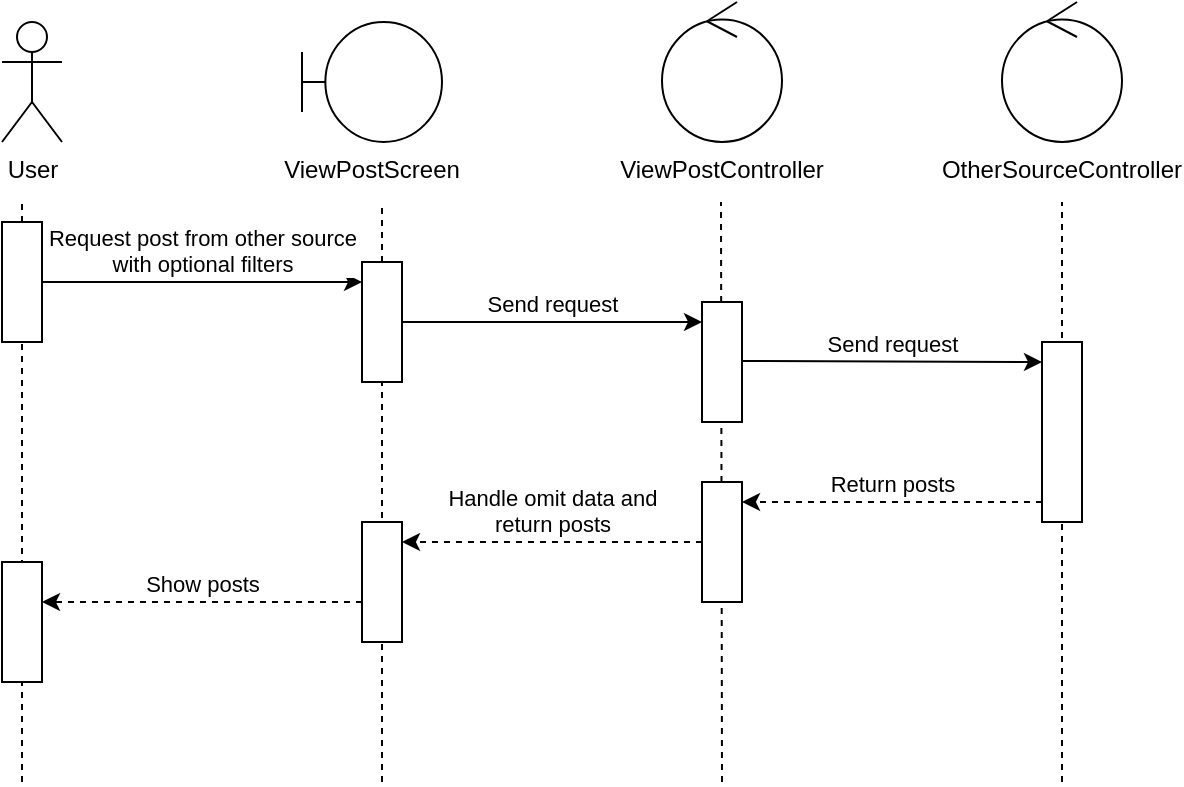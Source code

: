 <mxfile version="26.1.0">
  <diagram name="Page-1" id="xLXufSkw_PqNSZuHNlpv">
    <mxGraphModel dx="1416" dy="1029" grid="1" gridSize="10" guides="1" tooltips="1" connect="1" arrows="1" fold="1" page="1" pageScale="1" pageWidth="850" pageHeight="1100" math="0" shadow="0">
      <root>
        <mxCell id="0" />
        <mxCell id="1" parent="0" />
        <mxCell id="WkK_0bNbR-yOYcVFA5O9-1" value="User" style="shape=umlActor;verticalLabelPosition=bottom;verticalAlign=top;html=1;outlineConnect=0;" vertex="1" parent="1">
          <mxGeometry x="90" y="20" width="30" height="60" as="geometry" />
        </mxCell>
        <mxCell id="WkK_0bNbR-yOYcVFA5O9-2" value="ViewPostScreen" style="shape=umlBoundary;whiteSpace=wrap;html=1;verticalAlign=top;fontSize=12;labelPosition=center;verticalLabelPosition=bottom;align=center;" vertex="1" parent="1">
          <mxGeometry x="240" y="20" width="70" height="60" as="geometry" />
        </mxCell>
        <mxCell id="WkK_0bNbR-yOYcVFA5O9-3" value="ViewPostController" style="ellipse;shape=umlControl;whiteSpace=wrap;html=1;labelPosition=center;verticalLabelPosition=bottom;align=center;verticalAlign=top;" vertex="1" parent="1">
          <mxGeometry x="420" y="10" width="60" height="70" as="geometry" />
        </mxCell>
        <mxCell id="WkK_0bNbR-yOYcVFA5O9-4" value="OtherSourceController" style="ellipse;shape=umlControl;whiteSpace=wrap;html=1;labelPosition=center;verticalLabelPosition=bottom;align=center;verticalAlign=top;" vertex="1" parent="1">
          <mxGeometry x="590" y="10" width="60" height="70" as="geometry" />
        </mxCell>
        <mxCell id="WkK_0bNbR-yOYcVFA5O9-5" value="" style="endArrow=none;dashed=1;html=1;rounded=0;" edge="1" parent="1" source="WkK_0bNbR-yOYcVFA5O9-9">
          <mxGeometry width="50" height="50" relative="1" as="geometry">
            <mxPoint x="100" y="940" as="sourcePoint" />
            <mxPoint x="100" y="110" as="targetPoint" />
          </mxGeometry>
        </mxCell>
        <mxCell id="WkK_0bNbR-yOYcVFA5O9-6" value="" style="endArrow=none;dashed=1;html=1;rounded=0;" edge="1" parent="1" source="WkK_0bNbR-yOYcVFA5O9-16">
          <mxGeometry width="50" height="50" relative="1" as="geometry">
            <mxPoint x="280" y="940" as="sourcePoint" />
            <mxPoint x="280" y="110" as="targetPoint" />
          </mxGeometry>
        </mxCell>
        <mxCell id="WkK_0bNbR-yOYcVFA5O9-7" value="" style="endArrow=none;dashed=1;html=1;rounded=0;" edge="1" parent="1">
          <mxGeometry width="50" height="50" relative="1" as="geometry">
            <mxPoint x="450" y="400" as="sourcePoint" />
            <mxPoint x="449.5" y="110" as="targetPoint" />
          </mxGeometry>
        </mxCell>
        <mxCell id="WkK_0bNbR-yOYcVFA5O9-8" value="" style="endArrow=none;dashed=1;html=1;rounded=0;" edge="1" parent="1">
          <mxGeometry width="50" height="50" relative="1" as="geometry">
            <mxPoint x="620" y="400" as="sourcePoint" />
            <mxPoint x="620" y="110" as="targetPoint" />
          </mxGeometry>
        </mxCell>
        <mxCell id="WkK_0bNbR-yOYcVFA5O9-11" value="" style="endArrow=none;dashed=1;html=1;rounded=0;" edge="1" parent="1" target="WkK_0bNbR-yOYcVFA5O9-9">
          <mxGeometry width="50" height="50" relative="1" as="geometry">
            <mxPoint x="100" y="400" as="sourcePoint" />
            <mxPoint x="100" y="110" as="targetPoint" />
          </mxGeometry>
        </mxCell>
        <mxCell id="WkK_0bNbR-yOYcVFA5O9-9" value="" style="rounded=0;whiteSpace=wrap;html=1;" vertex="1" parent="1">
          <mxGeometry x="90" y="120" width="20" height="60" as="geometry" />
        </mxCell>
        <mxCell id="WkK_0bNbR-yOYcVFA5O9-12" value="Request post from other source&lt;div&gt;with optional filters&lt;/div&gt;" style="endArrow=classic;html=1;rounded=0;labelPosition=center;verticalLabelPosition=top;align=center;verticalAlign=bottom;" edge="1" parent="1">
          <mxGeometry width="50" height="50" relative="1" as="geometry">
            <mxPoint x="110" y="150" as="sourcePoint" />
            <mxPoint x="270" y="150" as="targetPoint" />
          </mxGeometry>
        </mxCell>
        <mxCell id="WkK_0bNbR-yOYcVFA5O9-15" value="" style="endArrow=none;dashed=1;html=1;rounded=0;" edge="1" parent="1" target="WkK_0bNbR-yOYcVFA5O9-16">
          <mxGeometry width="50" height="50" relative="1" as="geometry">
            <mxPoint x="280" y="400" as="sourcePoint" />
            <mxPoint x="280" y="110" as="targetPoint" />
          </mxGeometry>
        </mxCell>
        <mxCell id="WkK_0bNbR-yOYcVFA5O9-16" value="" style="rounded=0;whiteSpace=wrap;html=1;" vertex="1" parent="1">
          <mxGeometry x="270" y="140" width="20" height="60" as="geometry" />
        </mxCell>
        <mxCell id="WkK_0bNbR-yOYcVFA5O9-17" value="Send request" style="endArrow=classic;html=1;rounded=0;labelPosition=center;verticalLabelPosition=top;align=center;verticalAlign=bottom;" edge="1" parent="1">
          <mxGeometry width="50" height="50" relative="1" as="geometry">
            <mxPoint x="290" y="170" as="sourcePoint" />
            <mxPoint x="440" y="170" as="targetPoint" />
          </mxGeometry>
        </mxCell>
        <mxCell id="WkK_0bNbR-yOYcVFA5O9-18" value="" style="rounded=0;whiteSpace=wrap;html=1;" vertex="1" parent="1">
          <mxGeometry x="440" y="160" width="20" height="60" as="geometry" />
        </mxCell>
        <mxCell id="WkK_0bNbR-yOYcVFA5O9-19" value="Send request" style="endArrow=classic;html=1;rounded=0;labelPosition=center;verticalLabelPosition=top;align=center;verticalAlign=bottom;" edge="1" parent="1">
          <mxGeometry width="50" height="50" relative="1" as="geometry">
            <mxPoint x="460" y="189.5" as="sourcePoint" />
            <mxPoint x="610" y="190" as="targetPoint" />
          </mxGeometry>
        </mxCell>
        <mxCell id="WkK_0bNbR-yOYcVFA5O9-20" value="" style="rounded=0;whiteSpace=wrap;html=1;" vertex="1" parent="1">
          <mxGeometry x="610" y="180" width="20" height="90" as="geometry" />
        </mxCell>
        <mxCell id="WkK_0bNbR-yOYcVFA5O9-21" value="Return posts" style="endArrow=classic;html=1;rounded=0;dashed=1;labelPosition=center;verticalLabelPosition=top;align=center;verticalAlign=bottom;" edge="1" parent="1">
          <mxGeometry width="50" height="50" relative="1" as="geometry">
            <mxPoint x="610" y="260" as="sourcePoint" />
            <mxPoint x="460" y="260" as="targetPoint" />
          </mxGeometry>
        </mxCell>
        <mxCell id="WkK_0bNbR-yOYcVFA5O9-22" value="" style="rounded=0;whiteSpace=wrap;html=1;" vertex="1" parent="1">
          <mxGeometry x="440" y="250" width="20" height="60" as="geometry" />
        </mxCell>
        <mxCell id="WkK_0bNbR-yOYcVFA5O9-23" value="Handle omit data and&lt;div&gt;return posts&lt;/div&gt;" style="endArrow=classic;html=1;rounded=0;dashed=1;labelPosition=center;verticalLabelPosition=top;align=center;verticalAlign=bottom;" edge="1" parent="1">
          <mxGeometry width="50" height="50" relative="1" as="geometry">
            <mxPoint x="440" y="280" as="sourcePoint" />
            <mxPoint x="290" y="280" as="targetPoint" />
          </mxGeometry>
        </mxCell>
        <mxCell id="WkK_0bNbR-yOYcVFA5O9-24" value="" style="rounded=0;whiteSpace=wrap;html=1;" vertex="1" parent="1">
          <mxGeometry x="270" y="270" width="20" height="60" as="geometry" />
        </mxCell>
        <mxCell id="WkK_0bNbR-yOYcVFA5O9-25" value="Show posts" style="endArrow=classic;html=1;rounded=0;dashed=1;labelPosition=center;verticalLabelPosition=top;align=center;verticalAlign=bottom;" edge="1" parent="1">
          <mxGeometry width="50" height="50" relative="1" as="geometry">
            <mxPoint x="270" y="310" as="sourcePoint" />
            <mxPoint x="110" y="310" as="targetPoint" />
          </mxGeometry>
        </mxCell>
        <mxCell id="WkK_0bNbR-yOYcVFA5O9-26" value="" style="rounded=0;whiteSpace=wrap;html=1;" vertex="1" parent="1">
          <mxGeometry x="90" y="290" width="20" height="60" as="geometry" />
        </mxCell>
      </root>
    </mxGraphModel>
  </diagram>
</mxfile>
